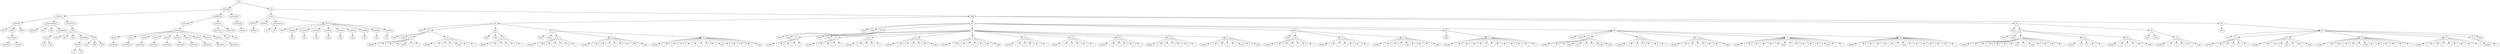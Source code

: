 digraph Tree {
	"t0" [label = "TEI"];
	"t1" [label = "teiHeader"];
	"t2" [label = "fileDesc"];
	"t3" [label = "titleStmt"];
	"t4" [label = "title"];
	"t5" [label = "author"];
	"t6" [label = "persName"];
	"t7" [label = "forename"];
	"t8" [label = "surname"];
	"t9" [label = "editor"];
	"t10" [label = "publicationStmt"];
	"t11" [label = "publisher"];
	"t12" [label = "idno"];
	"t13" [label = "idno"];
	"t14" [label = "availability"];
	"t15" [label = "licence"];
	"t16" [label = "ab"];
	"t17" [label = "ref"];
	"t18" [label = "sourceDesc"];
	"t19" [label = "bibl"];
	"t20" [label = "name"];
	"t21" [label = "idno"];
	"t22" [label = "idno"];
	"t23" [label = "availability"];
	"t24" [label = "licence"];
	"t25" [label = "ab"];
	"t26" [label = "ref"];
	"t27" [label = "bibl"];
	"t28" [label = "date"];
	"t29" [label = "date"];
	"t30" [label = "idno"];
	"t31" [label = "profileDesc"];
	"t32" [label = "particDesc"];
	"t33" [label = "listPerson"];
	"t34" [label = "person"];
	"t35" [label = "persName"];
	"t36" [label = "person"];
	"t37" [label = "persName"];
	"t38" [label = "person"];
	"t39" [label = "persName"];
	"t40" [label = "person"];
	"t41" [label = "persName"];
	"t42" [label = "person"];
	"t43" [label = "persName"];
	"t44" [label = "person"];
	"t45" [label = "persName"];
	"t46" [label = "person"];
	"t47" [label = "persName"];
	"t48" [label = "person"];
	"t49" [label = "persName"];
	"t50" [label = "person"];
	"t51" [label = "persName"];
	"t52" [label = "person"];
	"t53" [label = "persName"];
	"t54" [label = "textClass"];
	"t55" [label = "keywords"];
	"t56" [label = "term"];
	"t57" [label = "term"];
	"t58" [label = "classCode"];
	"t59" [label = "revisionDesc"];
	"t60" [label = "listChange"];
	"t61" [label = "change"];
	"t62" [label = "text"];
	"t63" [label = "front"];
	"t64" [label = "docTitle"];
	"t65" [label = "titlePart"];
	"t66" [label = "docDate"];
	"t67" [label = "performance"];
	"t68" [label = "ab"];
	"t69" [label = "ab"];
	"t70" [label = "castList"];
	"t71" [label = "head"];
	"t72" [label = "castItem"];
	"t73" [label = "role"];
	"t74" [label = "castItem"];
	"t75" [label = "role"];
	"t76" [label = "castItem"];
	"t77" [label = "role"];
	"t78" [label = "castItem"];
	"t79" [label = "role"];
	"t80" [label = "castItem"];
	"t81" [label = "role"];
	"t82" [label = "castItem"];
	"t83" [label = "role"];
	"t84" [label = "castItem"];
	"t85" [label = "role"];
	"t86" [label = "castItem"];
	"t87" [label = "role"];
	"t88" [label = "castItem"];
	"t89" [label = "role"];
	"t90" [label = "body"];
	"t91" [label = "div"];
	"t92" [label = "head"];
	"t93" [label = "div"];
	"t94" [label = "head"];
	"t95" [label = "stage"];
	"t96" [label = "sp"];
	"t97" [label = "speaker"];
	"t98" [label = "l"];
	"t99" [label = "l"];
	"t100" [label = "l"];
	"t101" [label = "stage"];
	"t102" [label = "l"];
	"t103" [label = "l"];
	"t104" [label = "sp"];
	"t105" [label = "speaker"];
	"t106" [label = "l"];
	"t107" [label = "l"];
	"t108" [label = "l"];
	"t109" [label = "stage"];
	"t110" [label = "l"];
	"t111" [label = "l"];
	"t112" [label = "div"];
	"t113" [label = "head"];
	"t114" [label = "stage"];
	"t115" [label = "sp"];
	"t116" [label = "speaker"];
	"t117" [label = "l"];
	"t118" [label = "l"];
	"t119" [label = "l"];
	"t120" [label = "l"];
	"t121" [label = "l"];
	"t122" [label = "div"];
	"t123" [label = "head"];
	"t124" [label = "stage"];
	"t125" [label = "sp"];
	"t126" [label = "speaker"];
	"t127" [label = "l"];
	"t128" [label = "l"];
	"t129" [label = "l"];
	"t130" [label = "l"];
	"t131" [label = "l"];
	"t132" [label = "l"];
	"t133" [label = "sp"];
	"t134" [label = "speaker"];
	"t135" [label = "l"];
	"t136" [label = "l"];
	"t137" [label = "l"];
	"t138" [label = "l"];
	"t139" [label = "l"];
	"t140" [label = "l"];
	"t141" [label = "l"];
	"t142" [label = "stage"];
	"t143" [label = "sp"];
	"t144" [label = "speaker"];
	"t145" [label = "l"];
	"t146" [label = "l"];
	"t147" [label = "l"];
	"t148" [label = "l"];
	"t149" [label = "l"];
	"t150" [label = "l"];
	"t151" [label = "l"];
	"t152" [label = "l"];
	"t153" [label = "note"];
	"t154" [label = "l"];
	"t155" [label = "l"];
	"t156" [label = "l"];
	"t157" [label = "l"];
	"t158" [label = "stage"];
	"t159" [label = "div"];
	"t160" [label = "head"];
	"t161" [label = "stage"];
	"t162" [label = "div"];
	"t163" [label = "head"];
	"t164" [label = "stage"];
	"t165" [label = "sp"];
	"t166" [label = "speaker"];
	"t167" [label = "l"];
	"t168" [label = "l"];
	"t169" [label = "l"];
	"t170" [label = "l"];
	"t171" [label = "div"];
	"t172" [label = "head"];
	"t173" [label = "stage"];
	"t174" [label = "sp"];
	"t175" [label = "speaker"];
	"t176" [label = "l"];
	"t177" [label = "l"];
	"t178" [label = "l"];
	"t179" [label = "l"];
	"t180" [label = "sp"];
	"t181" [label = "speaker"];
	"t182" [label = "l"];
	"t183" [label = "l"];
	"t184" [label = "l"];
	"t185" [label = "l"];
	"t186" [label = "sp"];
	"t187" [label = "speaker"];
	"t188" [label = "l"];
	"t189" [label = "l"];
	"t190" [label = "l"];
	"t191" [label = "l"];
	"t192" [label = "l"];
	"t193" [label = "stage"];
	"t194" [label = "sp"];
	"t195" [label = "speaker"];
	"t196" [label = "l"];
	"t197" [label = "l"];
	"t198" [label = "l"];
	"t199" [label = "l"];
	"t200" [label = "l"];
	"t201" [label = "l"];
	"t202" [label = "stage"];
	"t203" [label = "sp"];
	"t204" [label = "speaker"];
	"t205" [label = "l"];
	"t206" [label = "l"];
	"t207" [label = "l"];
	"t208" [label = "l"];
	"t209" [label = "l"];
	"t210" [label = "sp"];
	"t211" [label = "speaker"];
	"t212" [label = "l"];
	"t213" [label = "l"];
	"t214" [label = "l"];
	"t215" [label = "l"];
	"t216" [label = "l"];
	"t217" [label = "sp"];
	"t218" [label = "speaker"];
	"t219" [label = "l"];
	"t220" [label = "l"];
	"t221" [label = "l"];
	"t222" [label = "l"];
	"t223" [label = "l"];
	"t224" [label = "sp"];
	"t225" [label = "speaker"];
	"t226" [label = "l"];
	"t227" [label = "l"];
	"t228" [label = "l"];
	"t229" [label = "l"];
	"t230" [label = "l"];
	"t231" [label = "l"];
	"t232" [label = "sp"];
	"t233" [label = "speaker"];
	"t234" [label = "l"];
	"t235" [label = "l"];
	"t236" [label = "l"];
	"t237" [label = "l"];
	"t238" [label = "note"];
	"t239" [label = "l"];
	"t240" [label = "stage"];
	"t241" [label = "div"];
	"t242" [label = "head"];
	"t243" [label = "sp"];
	"t244" [label = "speaker"];
	"t245" [label = "l"];
	"t246" [label = "l"];
	"t247" [label = "l"];
	"t248" [label = "l"];
	"t249" [label = "l"];
	"t250" [label = "l"];
	"t251" [label = "sp"];
	"t252" [label = "speaker"];
	"t253" [label = "l"];
	"t254" [label = "l"];
	"t255" [label = "l"];
	"t256" [label = "l"];
	"t257" [label = "l"];
	"t258" [label = "l"];
	"t259" [label = "sp"];
	"t260" [label = "speaker"];
	"t261" [label = "l"];
	"t262" [label = "l"];
	"t263" [label = "l"];
	"t264" [label = "note"];
	"t265" [label = "l"];
	"t266" [label = "l"];
	"t267" [label = "l"];
	"t268" [label = "stage"];
	"t269" [label = "div"];
	"t270" [label = "head"];
	"t271" [label = "sp"];
	"t272" [label = "speaker"];
	"t273" [label = "l"];
	"t274" [label = "l"];
	"t275" [label = "l"];
	"t276" [label = "l"];
	"t277" [label = "l"];
	"t278" [label = "l"];
	"t279" [label = "l"];
	"t280" [label = "l"];
	"t281" [label = "l"];
	"t282" [label = "l"];
	"t283" [label = "l"];
	"t284" [label = "l"];
	"t285" [label = "div"];
	"t286" [label = "head"];
	"t287" [label = "stage"];
	"t288" [label = "sp"];
	"t289" [label = "speaker"];
	"t290" [label = "l"];
	"t291" [label = "l"];
	"t292" [label = "stage"];
	"t293" [label = "note"];
	"t294" [label = "l"];
	"t295" [label = "l"];
	"t296" [label = "stage"];
	"t297" [label = "stage"];
	"t298" [label = "sp"];
	"t299" [label = "speaker"];
	"t300" [label = "l"];
	"t301" [label = "l"];
	"t302" [label = "l"];
	"t303" [label = "l"];
	"t304" [label = "l"];
	"t305" [label = "l"];
	"t306" [label = "sp"];
	"t307" [label = "speaker"];
	"t308" [label = "l"];
	"t309" [label = "l"];
	"t310" [label = "l"];
	"t311" [label = "l"];
	"t312" [label = "l"];
	"t313" [label = "l"];
	"t314" [label = "stage"];
	"t315" [label = "sp"];
	"t316" [label = "speaker"];
	"t317" [label = "l"];
	"t318" [label = "l"];
	"t319" [label = "l"];
	"t320" [label = "l"];
	"t321" [label = "l"];
	"t322" [label = "stage"];
	"t323" [label = "l"];
	"t324" [label = "l"];
	"t325" [label = "l"];
	"t326" [label = "l"];
	"t327" [label = "l"];
	"t328" [label = "note"];
	"t329" [label = "l"];
	"t330" [label = "l"];
	"t331" [label = "sp"];
	"t332" [label = "speaker"];
	"t333" [label = "l"];
	"t334" [label = "l"];
	"t335" [label = "l"];
	"t336" [label = "l"];
	"t337" [label = "l"];
	"t338" [label = "l"];
	"t339" [label = "note"];
	"t340" [label = "l"];
	"t341" [label = "l"];
	"t342" [label = "l"];
	"t343" [label = "l"];
	"t344" [label = "l"];
	"t345" [label = "l"];
	"t346" [label = "l"];
	"t347" [label = "div"];
	"t348" [label = "head"];
	"t349" [label = "div"];
	"t350" [label = "head"];
	"t351" [label = "stage"];
	"t352" [label = "sp"];
	"t353" [label = "speaker"];
	"t354" [label = "l"];
	"t355" [label = "l"];
	"t356" [label = "l"];
	"t357" [label = "l"];
	"t358" [label = "l"];
	"t359" [label = "l"];
	"t360" [label = "note"];
	"t361" [label = "l"];
	"t362" [label = "stage"];
	"t363" [label = "l"];
	"t364" [label = "l"];
	"t365" [label = "l"];
	"t366" [label = "l"];
	"t367" [label = "sp"];
	"t368" [label = "speaker"];
	"t369" [label = "l"];
	"t370" [label = "l"];
	"t371" [label = "l"];
	"t372" [label = "l"];
	"t373" [label = "sp"];
	"t374" [label = "speaker"];
	"t375" [label = "l"];
	"t376" [label = "l"];
	"t377" [label = "l"];
	"t378" [label = "l"];
	"t379" [label = "stage"];
	"t380" [label = "div"];
	"t381" [label = "head"];
	"t382" [label = "stage"];
	"t383" [label = "sp"];
	"t384" [label = "speaker"];
	"t385" [label = "l"];
	"t386" [label = "l"];
	"t387" [label = "l"];
	"t388" [label = "l"];
	"t389" [label = "stage"];
	"t390" [label = "div"];
	"t391" [label = "head"];
	"t392" [label = "div"];
	"t393" [label = "head"];
	"t394" [label = "sp"];
	"t395" [label = "speaker"];
	"t396" [label = "l"];
	"t397" [label = "l"];
	"t398" [label = "l"];
	"t399" [label = "l"];
	"t400" [label = "l"];
	"t401" [label = "sp"];
	"t402" [label = "speaker"];
	"t403" [label = "l"];
	"t404" [label = "l"];
	"t405" [label = "l"];
	"t406" [label = "note"];
	"t407" [label = "l"];
	"t408" [label = "l"];
	"t409" [label = "stage"];
	"t410" [label = "sp"];
	"t411" [label = "speaker"];
	"t412" [label = "l"];
	"t413" [label = "l"];
	"t414" [label = "l"];
	"t415" [label = "l"];
	"t416" [label = "l"];
	"t417" [label = "stage"];
	"t418" [label = "l"];
	"t419" [label = "l"];
	"t420" [label = "l"];
	"t421" [label = "l"];
	"t422" [label = "l"];
	"t423" [label = "l"];
	"t424" [label = "sp"];
	"t425" [label = "speaker"];
	"t426" [label = "l"];
	"t427" [label = "l"];
	"t428" [label = "l"];
	"t429" [label = "l"];
	"t430" [label = "l"];
	"t431" [label = "l"];
	"t432" [label = "l"];
	"t433" [label = "l"];
	"t434" [label = "sp"];
	"t435" [label = "speaker"];
	"t436" [label = "l"];
	"t437" [label = "stage"];
	"t0" -> "t1";
	"t1" -> "t2";
	"t2" -> "t3";
	"t3" -> "t4";
	"t3" -> "t5";
	"t5" -> "t6";
	"t6" -> "t7";
	"t6" -> "t8";
	"t3" -> "t9";
	"t2" -> "t10";
	"t10" -> "t11";
	"t10" -> "t12";
	"t10" -> "t13";
	"t10" -> "t14";
	"t14" -> "t15";
	"t15" -> "t16";
	"t15" -> "t17";
	"t2" -> "t18";
	"t18" -> "t19";
	"t19" -> "t20";
	"t19" -> "t21";
	"t19" -> "t22";
	"t19" -> "t23";
	"t23" -> "t24";
	"t24" -> "t25";
	"t24" -> "t26";
	"t19" -> "t27";
	"t27" -> "t28";
	"t27" -> "t29";
	"t27" -> "t30";
	"t1" -> "t31";
	"t31" -> "t32";
	"t32" -> "t33";
	"t33" -> "t34";
	"t34" -> "t35";
	"t33" -> "t36";
	"t36" -> "t37";
	"t33" -> "t38";
	"t38" -> "t39";
	"t33" -> "t40";
	"t40" -> "t41";
	"t33" -> "t42";
	"t42" -> "t43";
	"t33" -> "t44";
	"t44" -> "t45";
	"t33" -> "t46";
	"t46" -> "t47";
	"t33" -> "t48";
	"t48" -> "t49";
	"t33" -> "t50";
	"t50" -> "t51";
	"t33" -> "t52";
	"t52" -> "t53";
	"t31" -> "t54";
	"t54" -> "t55";
	"t55" -> "t56";
	"t55" -> "t57";
	"t54" -> "t58";
	"t1" -> "t59";
	"t59" -> "t60";
	"t60" -> "t61";
	"t0" -> "t62";
	"t62" -> "t63";
	"t63" -> "t64";
	"t64" -> "t65";
	"t63" -> "t66";
	"t63" -> "t67";
	"t67" -> "t68";
	"t67" -> "t69";
	"t63" -> "t70";
	"t70" -> "t71";
	"t70" -> "t72";
	"t72" -> "t73";
	"t70" -> "t74";
	"t74" -> "t75";
	"t70" -> "t76";
	"t76" -> "t77";
	"t70" -> "t78";
	"t78" -> "t79";
	"t70" -> "t80";
	"t80" -> "t81";
	"t70" -> "t82";
	"t82" -> "t83";
	"t70" -> "t84";
	"t84" -> "t85";
	"t70" -> "t86";
	"t86" -> "t87";
	"t70" -> "t88";
	"t88" -> "t89";
	"t62" -> "t90";
	"t90" -> "t91";
	"t91" -> "t92";
	"t91" -> "t93";
	"t93" -> "t94";
	"t93" -> "t95";
	"t93" -> "t96";
	"t96" -> "t97";
	"t96" -> "t98";
	"t96" -> "t99";
	"t96" -> "t100";
	"t96" -> "t101";
	"t96" -> "t102";
	"t96" -> "t103";
	"t93" -> "t104";
	"t104" -> "t105";
	"t104" -> "t106";
	"t104" -> "t107";
	"t104" -> "t108";
	"t104" -> "t109";
	"t104" -> "t110";
	"t104" -> "t111";
	"t91" -> "t112";
	"t112" -> "t113";
	"t112" -> "t114";
	"t112" -> "t115";
	"t115" -> "t116";
	"t115" -> "t117";
	"t115" -> "t118";
	"t115" -> "t119";
	"t115" -> "t120";
	"t115" -> "t121";
	"t91" -> "t122";
	"t122" -> "t123";
	"t122" -> "t124";
	"t122" -> "t125";
	"t125" -> "t126";
	"t125" -> "t127";
	"t125" -> "t128";
	"t125" -> "t129";
	"t125" -> "t130";
	"t125" -> "t131";
	"t125" -> "t132";
	"t122" -> "t133";
	"t133" -> "t134";
	"t133" -> "t135";
	"t133" -> "t136";
	"t133" -> "t137";
	"t133" -> "t138";
	"t133" -> "t139";
	"t133" -> "t140";
	"t133" -> "t141";
	"t133" -> "t142";
	"t122" -> "t143";
	"t143" -> "t144";
	"t143" -> "t145";
	"t143" -> "t146";
	"t143" -> "t147";
	"t143" -> "t148";
	"t143" -> "t149";
	"t143" -> "t150";
	"t143" -> "t151";
	"t143" -> "t152";
	"t143" -> "t153";
	"t143" -> "t154";
	"t143" -> "t155";
	"t143" -> "t156";
	"t143" -> "t157";
	"t143" -> "t158";
	"t90" -> "t159";
	"t159" -> "t160";
	"t159" -> "t161";
	"t159" -> "t162";
	"t162" -> "t163";
	"t162" -> "t164";
	"t162" -> "t165";
	"t165" -> "t166";
	"t165" -> "t167";
	"t165" -> "t168";
	"t165" -> "t169";
	"t165" -> "t170";
	"t159" -> "t171";
	"t171" -> "t172";
	"t171" -> "t173";
	"t171" -> "t174";
	"t174" -> "t175";
	"t174" -> "t176";
	"t174" -> "t177";
	"t174" -> "t178";
	"t174" -> "t179";
	"t171" -> "t180";
	"t180" -> "t181";
	"t180" -> "t182";
	"t180" -> "t183";
	"t180" -> "t184";
	"t180" -> "t185";
	"t171" -> "t186";
	"t186" -> "t187";
	"t186" -> "t188";
	"t186" -> "t189";
	"t186" -> "t190";
	"t186" -> "t191";
	"t186" -> "t192";
	"t186" -> "t193";
	"t171" -> "t194";
	"t194" -> "t195";
	"t194" -> "t196";
	"t194" -> "t197";
	"t194" -> "t198";
	"t194" -> "t199";
	"t194" -> "t200";
	"t194" -> "t201";
	"t194" -> "t202";
	"t171" -> "t203";
	"t203" -> "t204";
	"t203" -> "t205";
	"t203" -> "t206";
	"t203" -> "t207";
	"t203" -> "t208";
	"t203" -> "t209";
	"t171" -> "t210";
	"t210" -> "t211";
	"t210" -> "t212";
	"t210" -> "t213";
	"t210" -> "t214";
	"t210" -> "t215";
	"t210" -> "t216";
	"t171" -> "t217";
	"t217" -> "t218";
	"t217" -> "t219";
	"t217" -> "t220";
	"t217" -> "t221";
	"t217" -> "t222";
	"t217" -> "t223";
	"t171" -> "t224";
	"t224" -> "t225";
	"t224" -> "t226";
	"t224" -> "t227";
	"t224" -> "t228";
	"t224" -> "t229";
	"t224" -> "t230";
	"t224" -> "t231";
	"t171" -> "t232";
	"t232" -> "t233";
	"t232" -> "t234";
	"t232" -> "t235";
	"t232" -> "t236";
	"t232" -> "t237";
	"t232" -> "t238";
	"t232" -> "t239";
	"t232" -> "t240";
	"t159" -> "t241";
	"t241" -> "t242";
	"t241" -> "t243";
	"t243" -> "t244";
	"t243" -> "t245";
	"t243" -> "t246";
	"t243" -> "t247";
	"t243" -> "t248";
	"t243" -> "t249";
	"t243" -> "t250";
	"t241" -> "t251";
	"t251" -> "t252";
	"t251" -> "t253";
	"t251" -> "t254";
	"t251" -> "t255";
	"t251" -> "t256";
	"t251" -> "t257";
	"t251" -> "t258";
	"t241" -> "t259";
	"t259" -> "t260";
	"t259" -> "t261";
	"t259" -> "t262";
	"t259" -> "t263";
	"t259" -> "t264";
	"t259" -> "t265";
	"t259" -> "t266";
	"t259" -> "t267";
	"t259" -> "t268";
	"t159" -> "t269";
	"t269" -> "t270";
	"t269" -> "t271";
	"t271" -> "t272";
	"t271" -> "t273";
	"t271" -> "t274";
	"t271" -> "t275";
	"t271" -> "t276";
	"t271" -> "t277";
	"t271" -> "t278";
	"t271" -> "t279";
	"t271" -> "t280";
	"t271" -> "t281";
	"t271" -> "t282";
	"t271" -> "t283";
	"t271" -> "t284";
	"t159" -> "t285";
	"t285" -> "t286";
	"t285" -> "t287";
	"t285" -> "t288";
	"t288" -> "t289";
	"t288" -> "t290";
	"t288" -> "t291";
	"t288" -> "t292";
	"t288" -> "t293";
	"t288" -> "t294";
	"t288" -> "t295";
	"t288" -> "t296";
	"t288" -> "t297";
	"t285" -> "t298";
	"t298" -> "t299";
	"t298" -> "t300";
	"t298" -> "t301";
	"t298" -> "t302";
	"t298" -> "t303";
	"t298" -> "t304";
	"t298" -> "t305";
	"t285" -> "t306";
	"t306" -> "t307";
	"t306" -> "t308";
	"t306" -> "t309";
	"t306" -> "t310";
	"t306" -> "t311";
	"t306" -> "t312";
	"t306" -> "t313";
	"t306" -> "t314";
	"t285" -> "t315";
	"t315" -> "t316";
	"t315" -> "t317";
	"t315" -> "t318";
	"t315" -> "t319";
	"t315" -> "t320";
	"t315" -> "t321";
	"t315" -> "t322";
	"t315" -> "t323";
	"t315" -> "t324";
	"t315" -> "t325";
	"t315" -> "t326";
	"t315" -> "t327";
	"t315" -> "t328";
	"t315" -> "t329";
	"t315" -> "t330";
	"t285" -> "t331";
	"t331" -> "t332";
	"t331" -> "t333";
	"t331" -> "t334";
	"t331" -> "t335";
	"t331" -> "t336";
	"t331" -> "t337";
	"t331" -> "t338";
	"t331" -> "t339";
	"t331" -> "t340";
	"t331" -> "t341";
	"t331" -> "t342";
	"t331" -> "t343";
	"t331" -> "t344";
	"t331" -> "t345";
	"t331" -> "t346";
	"t90" -> "t347";
	"t347" -> "t348";
	"t347" -> "t349";
	"t349" -> "t350";
	"t349" -> "t351";
	"t349" -> "t352";
	"t352" -> "t353";
	"t352" -> "t354";
	"t352" -> "t355";
	"t352" -> "t356";
	"t352" -> "t357";
	"t352" -> "t358";
	"t352" -> "t359";
	"t352" -> "t360";
	"t352" -> "t361";
	"t352" -> "t362";
	"t352" -> "t363";
	"t352" -> "t364";
	"t352" -> "t365";
	"t352" -> "t366";
	"t349" -> "t367";
	"t367" -> "t368";
	"t367" -> "t369";
	"t367" -> "t370";
	"t367" -> "t371";
	"t367" -> "t372";
	"t349" -> "t373";
	"t373" -> "t374";
	"t373" -> "t375";
	"t373" -> "t376";
	"t373" -> "t377";
	"t373" -> "t378";
	"t373" -> "t379";
	"t347" -> "t380";
	"t380" -> "t381";
	"t380" -> "t382";
	"t380" -> "t383";
	"t383" -> "t384";
	"t383" -> "t385";
	"t383" -> "t386";
	"t383" -> "t387";
	"t383" -> "t388";
	"t383" -> "t389";
	"t90" -> "t390";
	"t390" -> "t391";
	"t390" -> "t392";
	"t392" -> "t393";
	"t392" -> "t394";
	"t394" -> "t395";
	"t394" -> "t396";
	"t394" -> "t397";
	"t394" -> "t398";
	"t394" -> "t399";
	"t394" -> "t400";
	"t392" -> "t401";
	"t401" -> "t402";
	"t401" -> "t403";
	"t401" -> "t404";
	"t401" -> "t405";
	"t401" -> "t406";
	"t401" -> "t407";
	"t401" -> "t408";
	"t401" -> "t409";
	"t392" -> "t410";
	"t410" -> "t411";
	"t410" -> "t412";
	"t410" -> "t413";
	"t410" -> "t414";
	"t410" -> "t415";
	"t410" -> "t416";
	"t410" -> "t417";
	"t410" -> "t418";
	"t410" -> "t419";
	"t410" -> "t420";
	"t410" -> "t421";
	"t410" -> "t422";
	"t410" -> "t423";
	"t392" -> "t424";
	"t424" -> "t425";
	"t424" -> "t426";
	"t424" -> "t427";
	"t424" -> "t428";
	"t424" -> "t429";
	"t424" -> "t430";
	"t424" -> "t431";
	"t424" -> "t432";
	"t424" -> "t433";
	"t392" -> "t434";
	"t434" -> "t435";
	"t434" -> "t436";
	"t392" -> "t437";
}
